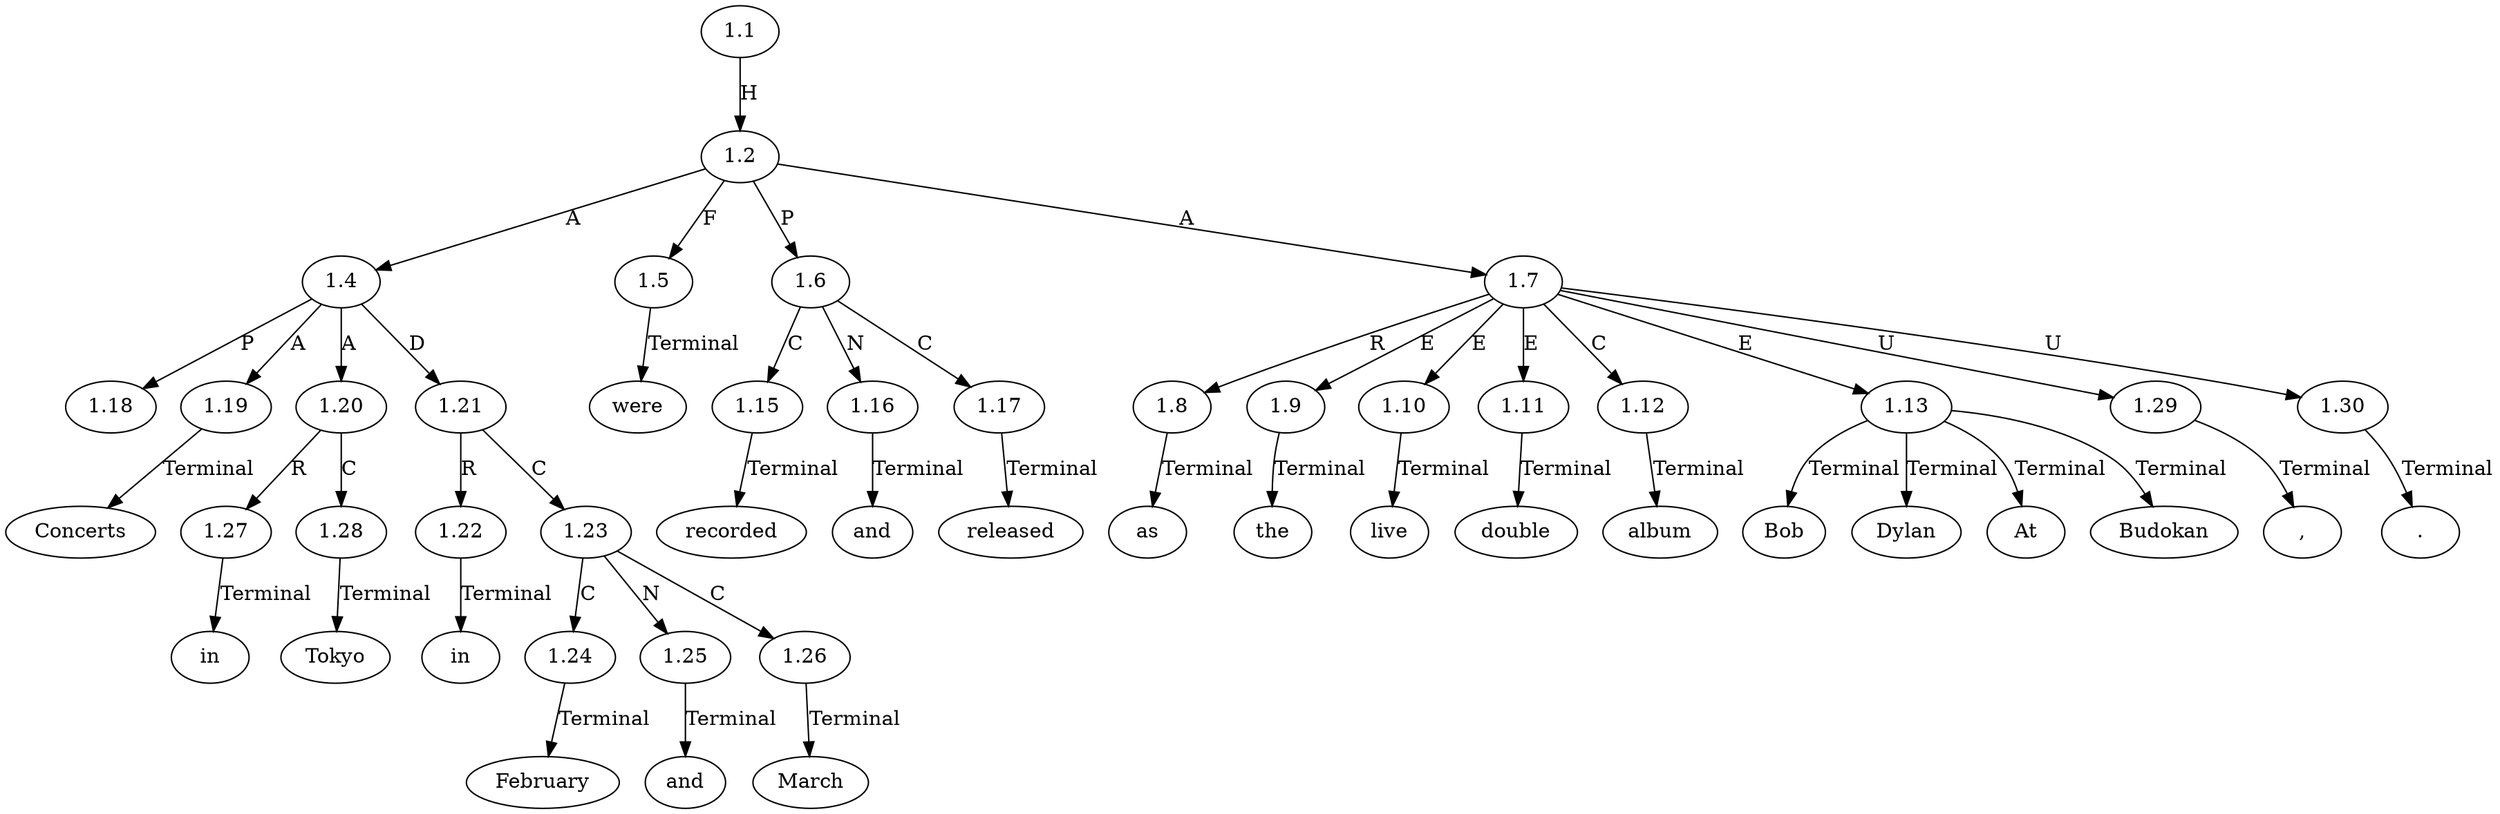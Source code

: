 // Graph
digraph {
	0.1 [label=Concerts ordering=out]
	0.10 [label=and ordering=out]
	0.11 [label=released ordering=out]
	0.12 [label=as ordering=out]
	0.13 [label=the ordering=out]
	0.14 [label=live ordering=out]
	0.15 [label=double ordering=out]
	0.16 [label=album ordering=out]
	0.17 [label="," ordering=out]
	0.18 [label=Bob ordering=out]
	0.19 [label=Dylan ordering=out]
	0.2 [label=in ordering=out]
	0.20 [label=At ordering=out]
	0.21 [label=Budokan ordering=out]
	0.22 [label="." ordering=out]
	0.3 [label=Tokyo ordering=out]
	0.4 [label=in ordering=out]
	0.5 [label=February ordering=out]
	0.6 [label=and ordering=out]
	0.7 [label=March ordering=out]
	0.8 [label=were ordering=out]
	0.9 [label=recorded ordering=out]
	1.1 [label=1.1 ordering=out]
	1.2 [label=1.2 ordering=out]
	1.4 [label=1.4 ordering=out]
	1.5 [label=1.5 ordering=out]
	1.6 [label=1.6 ordering=out]
	1.7 [label=1.7 ordering=out]
	1.8 [label=1.8 ordering=out]
	1.9 [label=1.9 ordering=out]
	1.10 [label=1.10 ordering=out]
	1.11 [label=1.11 ordering=out]
	1.12 [label=1.12 ordering=out]
	1.13 [label=1.13 ordering=out]
	1.15 [label=1.15 ordering=out]
	1.16 [label=1.16 ordering=out]
	1.17 [label=1.17 ordering=out]
	1.18 [label=1.18 ordering=out]
	1.19 [label=1.19 ordering=out]
	1.20 [label=1.20 ordering=out]
	1.21 [label=1.21 ordering=out]
	1.22 [label=1.22 ordering=out]
	1.23 [label=1.23 ordering=out]
	1.24 [label=1.24 ordering=out]
	1.25 [label=1.25 ordering=out]
	1.26 [label=1.26 ordering=out]
	1.27 [label=1.27 ordering=out]
	1.28 [label=1.28 ordering=out]
	1.29 [label=1.29 ordering=out]
	1.30 [label=1.30 ordering=out]
	1.1 -> 1.2 [label=H ordering=out]
	1.2 -> 1.4 [label=A ordering=out]
	1.2 -> 1.5 [label=F ordering=out]
	1.2 -> 1.6 [label=P ordering=out]
	1.2 -> 1.7 [label=A ordering=out]
	1.4 -> 1.18 [label=P ordering=out]
	1.4 -> 1.19 [label=A ordering=out]
	1.4 -> 1.20 [label=A ordering=out]
	1.4 -> 1.21 [label=D ordering=out]
	1.5 -> 0.8 [label=Terminal ordering=out]
	1.6 -> 1.15 [label=C ordering=out]
	1.6 -> 1.16 [label=N ordering=out]
	1.6 -> 1.17 [label=C ordering=out]
	1.7 -> 1.8 [label=R ordering=out]
	1.7 -> 1.9 [label=E ordering=out]
	1.7 -> 1.10 [label=E ordering=out]
	1.7 -> 1.11 [label=E ordering=out]
	1.7 -> 1.12 [label=C ordering=out]
	1.7 -> 1.13 [label=E ordering=out]
	1.7 -> 1.29 [label=U ordering=out]
	1.7 -> 1.30 [label=U ordering=out]
	1.8 -> 0.12 [label=Terminal ordering=out]
	1.9 -> 0.13 [label=Terminal ordering=out]
	1.10 -> 0.14 [label=Terminal ordering=out]
	1.11 -> 0.15 [label=Terminal ordering=out]
	1.12 -> 0.16 [label=Terminal ordering=out]
	1.13 -> 0.18 [label=Terminal ordering=out]
	1.13 -> 0.19 [label=Terminal ordering=out]
	1.13 -> 0.20 [label=Terminal ordering=out]
	1.13 -> 0.21 [label=Terminal ordering=out]
	1.15 -> 0.9 [label=Terminal ordering=out]
	1.16 -> 0.10 [label=Terminal ordering=out]
	1.17 -> 0.11 [label=Terminal ordering=out]
	1.19 -> 0.1 [label=Terminal ordering=out]
	1.20 -> 1.27 [label=R ordering=out]
	1.20 -> 1.28 [label=C ordering=out]
	1.21 -> 1.22 [label=R ordering=out]
	1.21 -> 1.23 [label=C ordering=out]
	1.22 -> 0.4 [label=Terminal ordering=out]
	1.23 -> 1.24 [label=C ordering=out]
	1.23 -> 1.25 [label=N ordering=out]
	1.23 -> 1.26 [label=C ordering=out]
	1.24 -> 0.5 [label=Terminal ordering=out]
	1.25 -> 0.6 [label=Terminal ordering=out]
	1.26 -> 0.7 [label=Terminal ordering=out]
	1.27 -> 0.2 [label=Terminal ordering=out]
	1.28 -> 0.3 [label=Terminal ordering=out]
	1.29 -> 0.17 [label=Terminal ordering=out]
	1.30 -> 0.22 [label=Terminal ordering=out]
}

